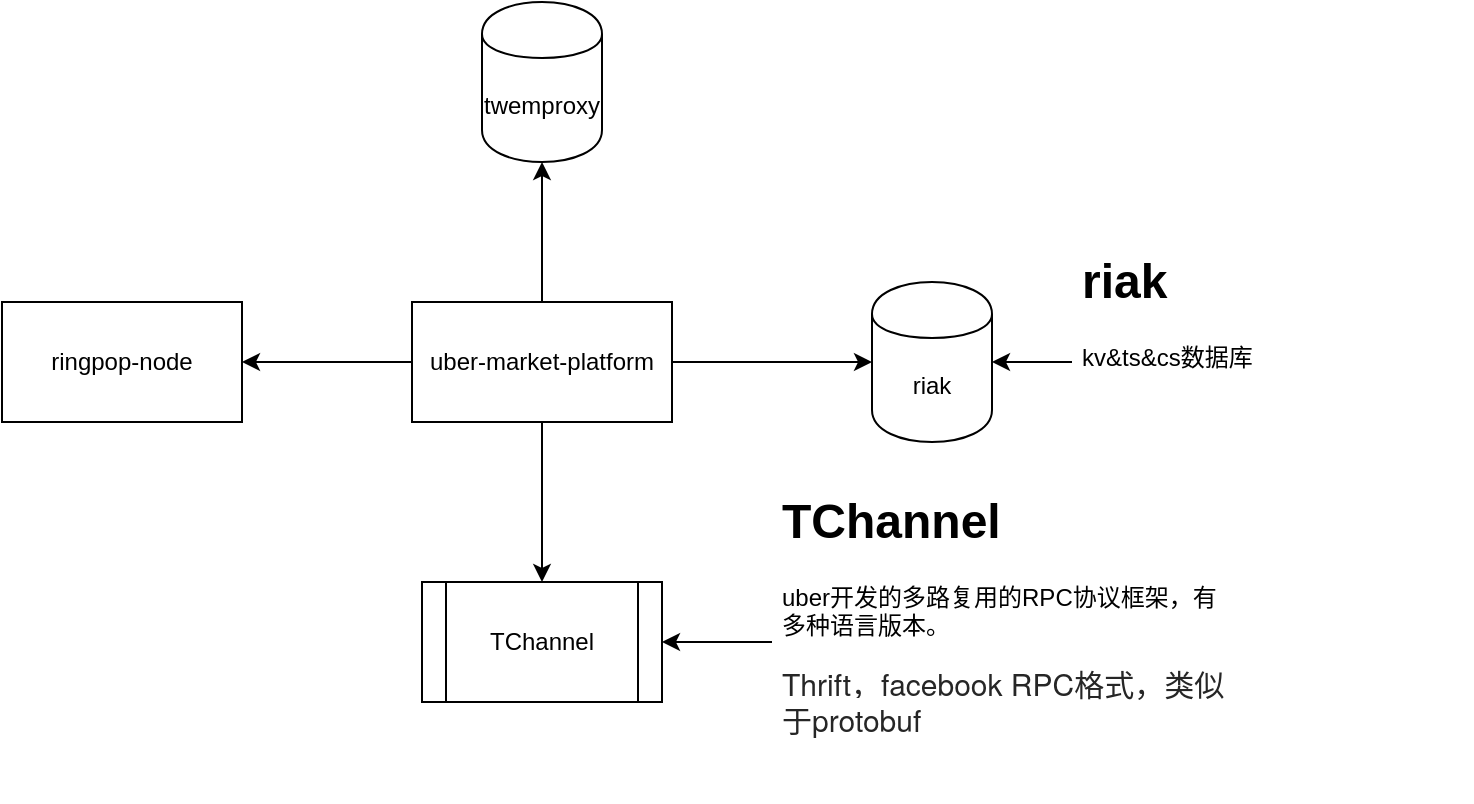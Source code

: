 <mxfile version="14.9.7" type="github">
  <diagram id="6a731a19-8d31-9384-78a2-239565b7b9f0" name="Page-1">
    <mxGraphModel dx="788" dy="491" grid="1" gridSize="10" guides="1" tooltips="1" connect="1" arrows="1" fold="1" page="1" pageScale="1" pageWidth="1169" pageHeight="827" background="none" math="0" shadow="0">
      <root>
        <mxCell id="0" />
        <mxCell id="1" parent="0" />
        <mxCell id="jWMCxEvZ-iChTw4o8pjY-1781" value="" style="edgeStyle=orthogonalEdgeStyle;rounded=0;orthogonalLoop=1;jettySize=auto;html=1;" edge="1" parent="1" source="jWMCxEvZ-iChTw4o8pjY-1779" target="jWMCxEvZ-iChTw4o8pjY-1780">
          <mxGeometry relative="1" as="geometry" />
        </mxCell>
        <mxCell id="jWMCxEvZ-iChTw4o8pjY-1783" value="" style="edgeStyle=orthogonalEdgeStyle;rounded=0;orthogonalLoop=1;jettySize=auto;html=1;" edge="1" parent="1" source="jWMCxEvZ-iChTw4o8pjY-1779" target="jWMCxEvZ-iChTw4o8pjY-1782">
          <mxGeometry relative="1" as="geometry" />
        </mxCell>
        <mxCell id="jWMCxEvZ-iChTw4o8pjY-1785" value="" style="edgeStyle=orthogonalEdgeStyle;rounded=0;orthogonalLoop=1;jettySize=auto;html=1;" edge="1" parent="1" source="jWMCxEvZ-iChTw4o8pjY-1779" target="jWMCxEvZ-iChTw4o8pjY-1784">
          <mxGeometry relative="1" as="geometry" />
        </mxCell>
        <mxCell id="jWMCxEvZ-iChTw4o8pjY-1787" value="" style="edgeStyle=orthogonalEdgeStyle;rounded=0;orthogonalLoop=1;jettySize=auto;html=1;" edge="1" parent="1" source="jWMCxEvZ-iChTw4o8pjY-1779" target="jWMCxEvZ-iChTw4o8pjY-1786">
          <mxGeometry relative="1" as="geometry" />
        </mxCell>
        <mxCell id="jWMCxEvZ-iChTw4o8pjY-1779" value="uber-market-platform" style="rounded=0;whiteSpace=wrap;html=1;" vertex="1" parent="1">
          <mxGeometry x="450" y="450" width="130" height="60" as="geometry" />
        </mxCell>
        <mxCell id="jWMCxEvZ-iChTw4o8pjY-1780" value="riak" style="shape=cylinder;whiteSpace=wrap;html=1;boundedLbl=1;backgroundOutline=1;rounded=0;" vertex="1" parent="1">
          <mxGeometry x="680" y="440" width="60" height="80" as="geometry" />
        </mxCell>
        <mxCell id="jWMCxEvZ-iChTw4o8pjY-1782" value="twemproxy" style="shape=cylinder;whiteSpace=wrap;html=1;boundedLbl=1;backgroundOutline=1;rounded=0;" vertex="1" parent="1">
          <mxGeometry x="485" y="300" width="60" height="80" as="geometry" />
        </mxCell>
        <mxCell id="jWMCxEvZ-iChTw4o8pjY-1784" value="ringpop-node" style="rounded=0;whiteSpace=wrap;html=1;" vertex="1" parent="1">
          <mxGeometry x="245" y="450" width="120" height="60" as="geometry" />
        </mxCell>
        <mxCell id="jWMCxEvZ-iChTw4o8pjY-1786" value="TChannel" style="shape=process;whiteSpace=wrap;html=1;backgroundOutline=1;rounded=0;" vertex="1" parent="1">
          <mxGeometry x="455" y="590" width="120" height="60" as="geometry" />
        </mxCell>
        <mxCell id="jWMCxEvZ-iChTw4o8pjY-1789" value="" style="edgeStyle=orthogonalEdgeStyle;rounded=0;orthogonalLoop=1;jettySize=auto;html=1;" edge="1" parent="1" source="jWMCxEvZ-iChTw4o8pjY-1788" target="jWMCxEvZ-iChTw4o8pjY-1786">
          <mxGeometry relative="1" as="geometry" />
        </mxCell>
        <mxCell id="jWMCxEvZ-iChTw4o8pjY-1788" value="&lt;h1&gt;TChannel&lt;/h1&gt;&lt;p&gt;uber开发的多路复用的RPC协议框架，有多种语言版本。&lt;/p&gt;&lt;p&gt;&lt;span style=&quot;background-color: rgb(255 , 255 , 255) ; color: rgb(38 , 38 , 38) ; font-family: &amp;#34;helvetica neue&amp;#34; , &amp;#34;helveticaneue&amp;#34; , &amp;#34;helvetica&amp;#34; , &amp;#34;arial&amp;#34; , &amp;#34;lucida grande&amp;#34; , sans-serif ; font-size: 15px&quot;&gt;Thrift，facebook RPC格式，类似于protobuf&lt;/span&gt;&lt;/p&gt;" style="text;html=1;strokeColor=none;fillColor=none;spacing=5;spacingTop=-20;whiteSpace=wrap;overflow=hidden;rounded=0;" vertex="1" parent="1">
          <mxGeometry x="630" y="540" width="230" height="160" as="geometry" />
        </mxCell>
        <mxCell id="jWMCxEvZ-iChTw4o8pjY-1791" value="" style="edgeStyle=orthogonalEdgeStyle;rounded=0;orthogonalLoop=1;jettySize=auto;html=1;" edge="1" parent="1" source="jWMCxEvZ-iChTw4o8pjY-1790" target="jWMCxEvZ-iChTw4o8pjY-1780">
          <mxGeometry relative="1" as="geometry" />
        </mxCell>
        <mxCell id="jWMCxEvZ-iChTw4o8pjY-1790" value="&lt;h1&gt;riak&lt;/h1&gt;&lt;div&gt;kv&amp;amp;ts&amp;amp;cs数据库&lt;/div&gt;" style="text;html=1;strokeColor=none;fillColor=none;spacing=5;spacingTop=-20;whiteSpace=wrap;overflow=hidden;rounded=0;" vertex="1" parent="1">
          <mxGeometry x="780" y="420" width="200" height="120" as="geometry" />
        </mxCell>
      </root>
    </mxGraphModel>
  </diagram>
</mxfile>
